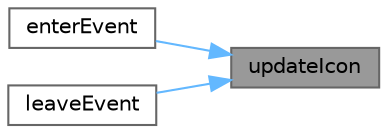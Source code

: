 digraph "updateIcon"
{
 // LATEX_PDF_SIZE
  bgcolor="transparent";
  edge [fontname=Helvetica,fontsize=10,labelfontname=Helvetica,labelfontsize=10];
  node [fontname=Helvetica,fontsize=10,shape=box,height=0.2,width=0.4];
  rankdir="RL";
  Node1 [id="Node000001",label="updateIcon",height=0.2,width=0.4,color="gray40", fillcolor="grey60", style="filled", fontcolor="black",tooltip="更新按钮图标"];
  Node1 -> Node2 [id="edge1_Node000001_Node000002",dir="back",color="steelblue1",style="solid",tooltip=" "];
  Node2 [id="Node000002",label="enterEvent",height=0.2,width=0.4,color="grey40", fillcolor="white", style="filled",URL="$class_volume_tool_btn.html#ae30868492e047dc485c73e92d33a0b1d",tooltip="鼠标进入事件，显示音量控件"];
  Node1 -> Node3 [id="edge2_Node000001_Node000003",dir="back",color="steelblue1",style="solid",tooltip=" "];
  Node3 [id="Node000003",label="leaveEvent",height=0.2,width=0.4,color="grey40", fillcolor="white", style="filled",URL="$class_volume_tool_btn.html#a5389554336d47de8a8249cf2aaf682a2",tooltip="鼠标离开事件，延迟隐藏音量控件"];
}
